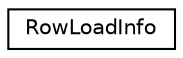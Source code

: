 digraph "Graphical Class Hierarchy"
{
 // LATEX_PDF_SIZE
  edge [fontname="Helvetica",fontsize="10",labelfontname="Helvetica",labelfontsize="10"];
  node [fontname="Helvetica",fontsize="10",shape=record];
  rankdir="LR";
  Node0 [label="RowLoadInfo",height=0.2,width=0.4,color="black", fillcolor="white", style="filled",URL="$db/d1b/sqlite3_8c.html#d8/da5/structRowLoadInfo",tooltip=" "];
}
